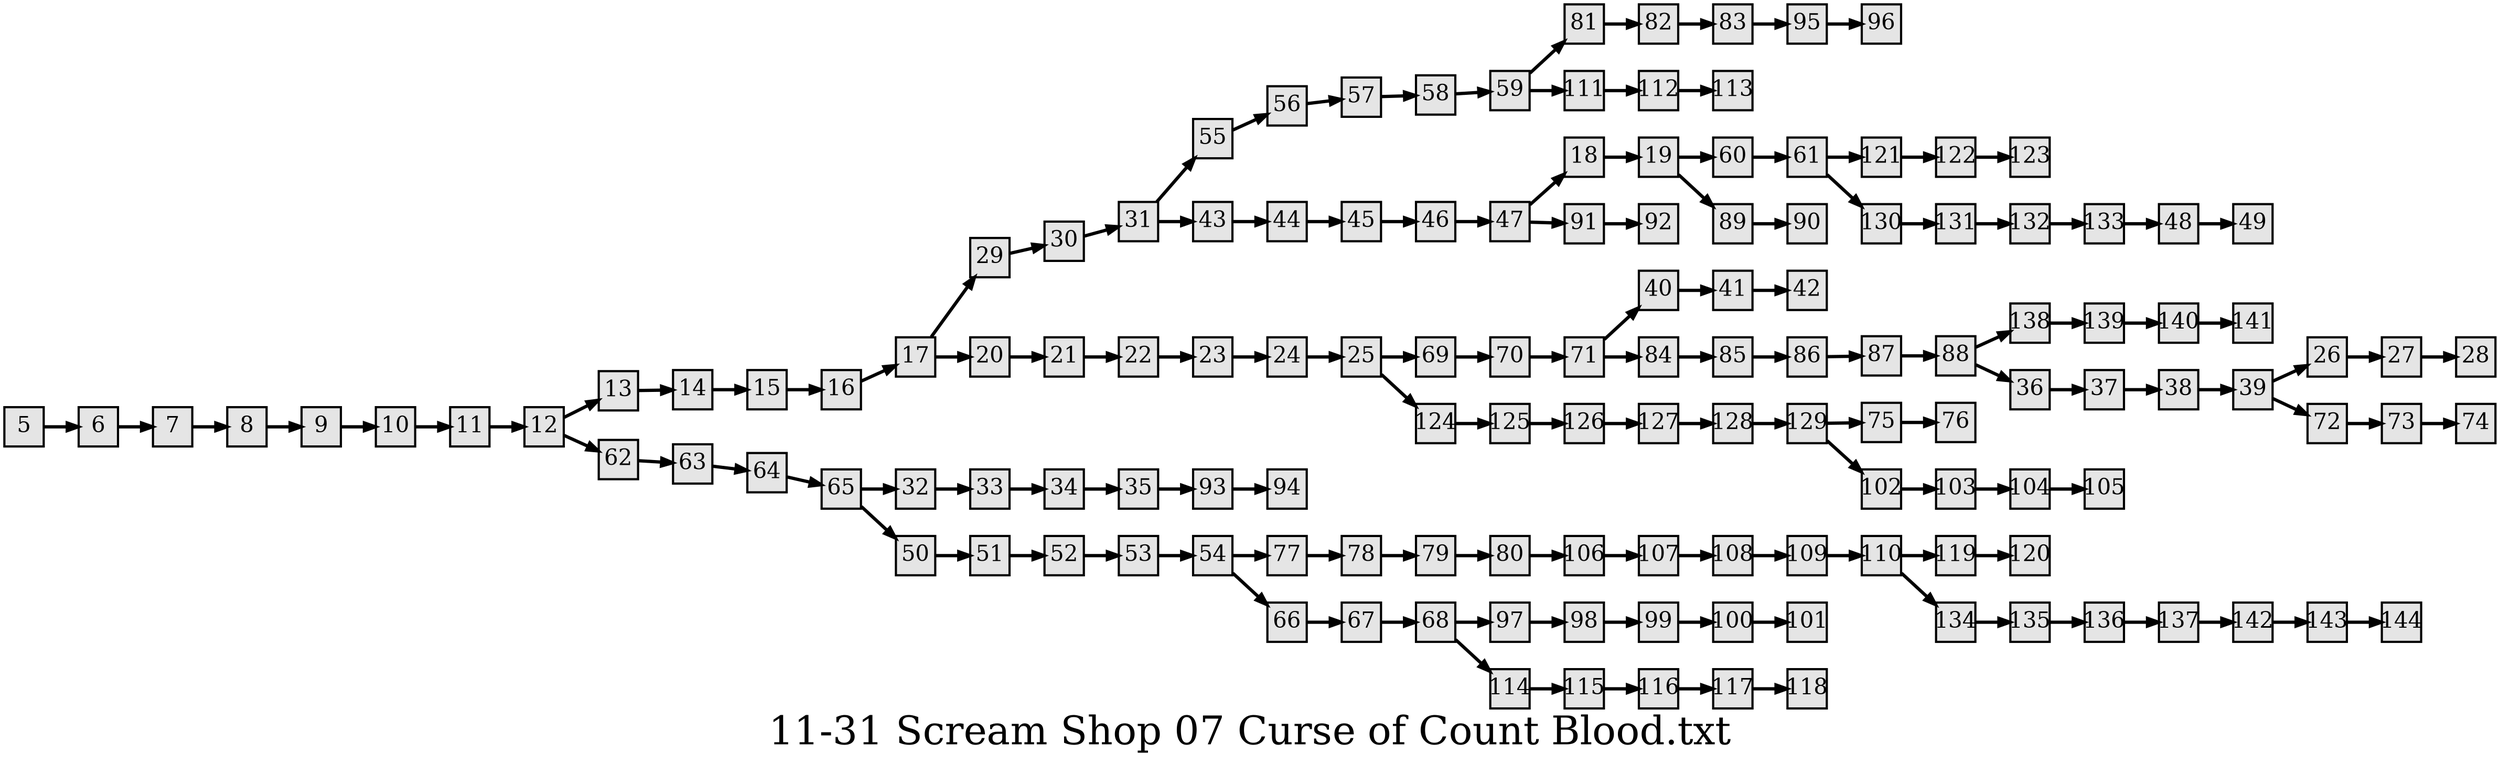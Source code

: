 digraph g{
  graph [ label="11-31 Scream Shop 07 Curse of Count Blood.txt" rankdir=LR, ordering=out, fontsize=36, nodesep="0.35", ranksep="0.45"];
  node  [shape=rect, penwidth=2, fontsize=20, style=filled, fillcolor=grey90, margin="0,0", labelfloat=true, regular=true, fixedsize=true];
  edge  [labelfloat=true, penwidth=3, fontsize=12];
  5 -> 6;
  6 -> 7;
  7 -> 8;
  8 -> 9;
  9 -> 10;
  10 -> 11;
  11 -> 12;
  12 -> 13;
  12 -> 62;
  13 -> 14;
  14 -> 15;
  15 -> 16;
  16 -> 17;
  17 -> 29;
  17 -> 20;
  18 -> 19;
  19 -> 60;
  19 -> 89;
  20 -> 21;
  21 -> 22;
  22 -> 23;
  23 -> 24;
  24 -> 25;
  25 -> 69;
  25 -> 124;
  26 -> 27;
  27 -> 28;
  29 -> 30;
  30 -> 31;
  31 -> 55;
  31 -> 43;
  32 -> 33;
  33 -> 34;
  34 -> 35;
  35 -> 93;
  36 -> 37;
  37 -> 38;
  38 -> 39;
  39 -> 26;
  39 -> 72;
  40 -> 41;
  41 -> 42;
  43 -> 44;
  44 -> 45;
  45 -> 46;
  46 -> 47;
  47 -> 18;
  47 -> 91;
  48 -> 49;
  50 -> 51;
  51 -> 52;
  52 -> 53;
  53 -> 54;
  54 -> 77;
  54 -> 66;
  55 -> 56;
  56 -> 57;
  57 -> 58;
  58 -> 59;
  59 -> 81;
  59 -> 111;
  60 -> 61;
  61 -> 121;
  61 -> 130;
  62 -> 63;
  63 -> 64;
  64 -> 65;
  65 -> 32;
  65 -> 50;
  66 -> 67;
  67 -> 68;
  68 -> 97;
  68 -> 114;
  69 -> 70;
  70 -> 71;
  71 -> 40;
  71 -> 84;
  72 -> 73;
  73 -> 74;
  75 -> 76;
  77 -> 78;
  78 -> 79;
  79 -> 80;
  80 -> 106;
  81 -> 82;
  82 -> 83;
  83 -> 95;
  84 -> 85;
  85 -> 86;
  86 -> 87;
  87 -> 88;
  88 -> 138;
  88 -> 36;
  89 -> 90;
  91 -> 92;
  93 -> 94;
  95 -> 96;
  97 -> 98;
  98 -> 99;
  99 -> 100;
  100 -> 101;
  102 -> 103;
  103 -> 104;
  104 -> 105;
  106 -> 107;
  107 -> 108;
  108 -> 109;
  109 -> 110;
  110 -> 119;
  110 -> 134;
  111 -> 112;
  112 -> 113;
  114 -> 115;
  115 -> 116;
  116 -> 117;
  117 -> 118;
  119 -> 120;
  121 -> 122;
  122 -> 123;
  124 -> 125;
  125 -> 126;
  126 -> 127;
  127 -> 128;
  128 -> 129;
  129 -> 75;
  129 -> 102;
  130 -> 131;
  131 -> 132;
  132 -> 133;
  133 -> 48;
  134 -> 135;
  135 -> 136;
  136 -> 137;
  137 -> 142;
  138 -> 139;
  139 -> 140;
  140 -> 141;
  142 -> 143;
  143 -> 144;
}

